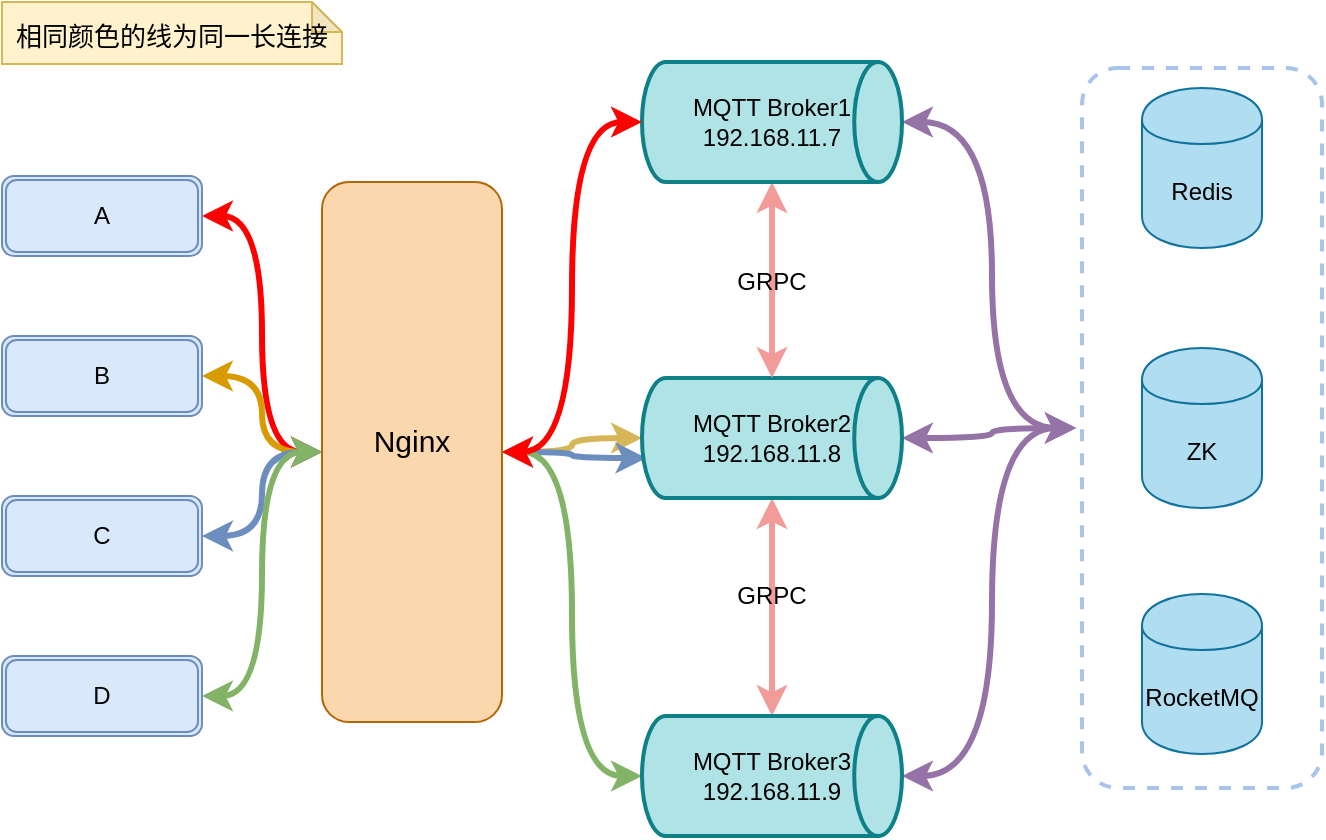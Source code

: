 <mxfile version="14.0.1" type="github">
  <diagram id="fMXEeIl25ErO5_EuICrG" name="Page-1">
    <mxGraphModel dx="896" dy="591" grid="1" gridSize="10" guides="1" tooltips="1" connect="1" arrows="1" fold="1" page="1" pageScale="1" pageWidth="827" pageHeight="1169" math="0" shadow="0">
      <root>
        <mxCell id="0" />
        <mxCell id="1" parent="0" />
        <mxCell id="faIGe6OjhzB8N2jT-lD4-1" value="" style="rounded=1;whiteSpace=wrap;html=1;strokeWidth=2;dashed=1;strokeColor=#A9C4EB;shadow=0;fillColor=none;perimeterSpacing=3;" vertex="1" parent="1">
          <mxGeometry x="550" y="143" width="120" height="360" as="geometry" />
        </mxCell>
        <mxCell id="faIGe6OjhzB8N2jT-lD4-2" value="RocketMQ" style="shape=cylinder;whiteSpace=wrap;html=1;boundedLbl=1;backgroundOutline=1;fillColor=#b1ddf0;strokeColor=#10739e;" vertex="1" parent="1">
          <mxGeometry x="580" y="406" width="60" height="80" as="geometry" />
        </mxCell>
        <mxCell id="faIGe6OjhzB8N2jT-lD4-3" style="edgeStyle=orthogonalEdgeStyle;rounded=0;orthogonalLoop=1;jettySize=auto;html=1;entryX=1;entryY=0.5;entryDx=0;entryDy=0;startArrow=classic;startFill=1;strokeColor=#d6b656;strokeWidth=3;fontSize=15;fillColor=#fff2cc;curved=1;comic=0;" edge="1" parent="1" source="faIGe6OjhzB8N2jT-lD4-7" target="faIGe6OjhzB8N2jT-lD4-23">
          <mxGeometry relative="1" as="geometry" />
        </mxCell>
        <mxCell id="faIGe6OjhzB8N2jT-lD4-4" style="edgeStyle=orthogonalEdgeStyle;rounded=0;orthogonalLoop=1;jettySize=auto;html=1;entryX=1;entryY=0.5;entryDx=0;entryDy=0;startArrow=classic;startFill=1;strokeColor=#6c8ebf;strokeWidth=3;fontSize=15;fillColor=#dae8fc;curved=1;exitX=0.017;exitY=0.667;exitDx=0;exitDy=0;exitPerimeter=0;comic=0;" edge="1" parent="1" source="faIGe6OjhzB8N2jT-lD4-7" target="faIGe6OjhzB8N2jT-lD4-23">
          <mxGeometry relative="1" as="geometry" />
        </mxCell>
        <mxCell id="faIGe6OjhzB8N2jT-lD4-5" style="edgeStyle=orthogonalEdgeStyle;curved=1;rounded=0;orthogonalLoop=1;jettySize=auto;html=1;startArrow=classic;startFill=1;strokeColor=#9673a6;strokeWidth=3;fontSize=15;fillColor=#e1d5e7;entryX=0;entryY=0.5;entryDx=0;entryDy=0;" edge="1" parent="1" source="faIGe6OjhzB8N2jT-lD4-7" target="faIGe6OjhzB8N2jT-lD4-1">
          <mxGeometry relative="1" as="geometry">
            <mxPoint x="507" y="280" as="targetPoint" />
          </mxGeometry>
        </mxCell>
        <mxCell id="faIGe6OjhzB8N2jT-lD4-6" style="edgeStyle=orthogonalEdgeStyle;curved=1;rounded=0;orthogonalLoop=1;jettySize=auto;html=1;startArrow=classic;startFill=1;strokeWidth=3;strokeColor=#F19C99;" edge="1" parent="1" source="faIGe6OjhzB8N2jT-lD4-7" target="faIGe6OjhzB8N2jT-lD4-13">
          <mxGeometry relative="1" as="geometry" />
        </mxCell>
        <mxCell id="faIGe6OjhzB8N2jT-lD4-7" value="MQTT Broker2&lt;br&gt;192.168.11.8" style="strokeWidth=2;html=1;shape=mxgraph.flowchart.direct_data;whiteSpace=wrap;fillColor=#b0e3e6;strokeColor=#0e8088;" vertex="1" parent="1">
          <mxGeometry x="330" y="298" width="130" height="60" as="geometry" />
        </mxCell>
        <mxCell id="faIGe6OjhzB8N2jT-lD4-8" style="edgeStyle=orthogonalEdgeStyle;curved=1;rounded=0;orthogonalLoop=1;jettySize=auto;html=1;startArrow=classic;startFill=1;strokeColor=#9673a6;strokeWidth=3;fontSize=15;fillColor=#e1d5e7;entryX=0;entryY=0.5;entryDx=0;entryDy=0;" edge="1" parent="1" source="faIGe6OjhzB8N2jT-lD4-10" target="faIGe6OjhzB8N2jT-lD4-1">
          <mxGeometry relative="1" as="geometry">
            <mxPoint x="490" y="240" as="targetPoint" />
          </mxGeometry>
        </mxCell>
        <mxCell id="faIGe6OjhzB8N2jT-lD4-9" style="edgeStyle=orthogonalEdgeStyle;curved=1;rounded=0;orthogonalLoop=1;jettySize=auto;html=1;entryX=0.5;entryY=0;entryDx=0;entryDy=0;entryPerimeter=0;startArrow=classic;startFill=1;strokeWidth=3;fillColor=#cdeb8b;strokeColor=#F19C99;" edge="1" parent="1" source="faIGe6OjhzB8N2jT-lD4-10" target="faIGe6OjhzB8N2jT-lD4-7">
          <mxGeometry relative="1" as="geometry" />
        </mxCell>
        <mxCell id="faIGe6OjhzB8N2jT-lD4-10" value="MQTT Broker1&lt;br&gt;192.168.11.7" style="strokeWidth=2;html=1;shape=mxgraph.flowchart.direct_data;whiteSpace=wrap;fillColor=#b0e3e6;strokeColor=#0e8088;" vertex="1" parent="1">
          <mxGeometry x="330" y="140" width="130" height="60" as="geometry" />
        </mxCell>
        <mxCell id="faIGe6OjhzB8N2jT-lD4-11" style="edgeStyle=orthogonalEdgeStyle;rounded=0;orthogonalLoop=1;jettySize=auto;html=1;startArrow=classic;startFill=1;strokeColor=#82b366;strokeWidth=3;fontSize=15;fillColor=#d5e8d4;curved=1;comic=0;" edge="1" parent="1" source="faIGe6OjhzB8N2jT-lD4-13" target="faIGe6OjhzB8N2jT-lD4-23">
          <mxGeometry relative="1" as="geometry" />
        </mxCell>
        <mxCell id="faIGe6OjhzB8N2jT-lD4-12" style="edgeStyle=orthogonalEdgeStyle;curved=1;rounded=0;orthogonalLoop=1;jettySize=auto;html=1;startArrow=classic;startFill=1;strokeColor=#9673a6;strokeWidth=3;fontSize=15;fillColor=#e1d5e7;" edge="1" parent="1" source="faIGe6OjhzB8N2jT-lD4-13" target="faIGe6OjhzB8N2jT-lD4-1">
          <mxGeometry relative="1" as="geometry">
            <mxPoint x="490" y="400" as="targetPoint" />
          </mxGeometry>
        </mxCell>
        <mxCell id="faIGe6OjhzB8N2jT-lD4-13" value="MQTT Broker3&lt;br&gt;192.168.11.9" style="strokeWidth=2;html=1;shape=mxgraph.flowchart.direct_data;whiteSpace=wrap;align=center;fillColor=#b0e3e6;strokeColor=#0e8088;" vertex="1" parent="1">
          <mxGeometry x="330" y="467" width="130" height="60" as="geometry" />
        </mxCell>
        <mxCell id="faIGe6OjhzB8N2jT-lD4-14" style="edgeStyle=orthogonalEdgeStyle;rounded=0;orthogonalLoop=1;jettySize=auto;html=1;entryX=0;entryY=0.5;entryDx=0;entryDy=0;startArrow=classic;startFill=1;strokeColor=#FF0000;strokeWidth=3;fontSize=15;curved=1;" edge="1" parent="1" source="faIGe6OjhzB8N2jT-lD4-15" target="faIGe6OjhzB8N2jT-lD4-23">
          <mxGeometry relative="1" as="geometry" />
        </mxCell>
        <mxCell id="faIGe6OjhzB8N2jT-lD4-15" value="A" style="shape=ext;double=1;rounded=1;whiteSpace=wrap;html=1;fillColor=#dae8fc;strokeColor=#6c8ebf;" vertex="1" parent="1">
          <mxGeometry x="10" y="197" width="100" height="40" as="geometry" />
        </mxCell>
        <mxCell id="faIGe6OjhzB8N2jT-lD4-16" style="edgeStyle=orthogonalEdgeStyle;rounded=0;orthogonalLoop=1;jettySize=auto;html=1;entryX=0;entryY=0.5;entryDx=0;entryDy=0;startArrow=classic;startFill=1;strokeColor=#d79b00;strokeWidth=3;fontSize=15;fillColor=#ffe6cc;curved=1;" edge="1" parent="1" source="faIGe6OjhzB8N2jT-lD4-17" target="faIGe6OjhzB8N2jT-lD4-23">
          <mxGeometry relative="1" as="geometry" />
        </mxCell>
        <mxCell id="faIGe6OjhzB8N2jT-lD4-17" value="B" style="shape=ext;double=1;rounded=1;whiteSpace=wrap;html=1;fillColor=#dae8fc;strokeColor=#6c8ebf;" vertex="1" parent="1">
          <mxGeometry x="10" y="277" width="100" height="40" as="geometry" />
        </mxCell>
        <mxCell id="faIGe6OjhzB8N2jT-lD4-18" style="edgeStyle=orthogonalEdgeStyle;rounded=0;orthogonalLoop=1;jettySize=auto;html=1;startArrow=classic;startFill=1;strokeColor=#6c8ebf;strokeWidth=3;fontSize=15;fillColor=#dae8fc;curved=1;entryX=0;entryY=0.5;entryDx=0;entryDy=0;" edge="1" parent="1" source="faIGe6OjhzB8N2jT-lD4-19" target="faIGe6OjhzB8N2jT-lD4-23">
          <mxGeometry relative="1" as="geometry">
            <mxPoint x="160" y="335" as="targetPoint" />
          </mxGeometry>
        </mxCell>
        <mxCell id="faIGe6OjhzB8N2jT-lD4-19" value="C" style="shape=ext;double=1;rounded=1;whiteSpace=wrap;html=1;fillColor=#dae8fc;strokeColor=#6c8ebf;" vertex="1" parent="1">
          <mxGeometry x="10" y="357" width="100" height="40" as="geometry" />
        </mxCell>
        <mxCell id="faIGe6OjhzB8N2jT-lD4-20" style="edgeStyle=orthogonalEdgeStyle;rounded=0;orthogonalLoop=1;jettySize=auto;html=1;startArrow=classic;startFill=1;strokeColor=#82b366;strokeWidth=3;fontSize=15;fillColor=#d5e8d4;curved=1;entryX=0;entryY=0.5;entryDx=0;entryDy=0;" edge="1" parent="1" source="faIGe6OjhzB8N2jT-lD4-21" target="faIGe6OjhzB8N2jT-lD4-23">
          <mxGeometry relative="1" as="geometry">
            <mxPoint x="160" y="350" as="targetPoint" />
          </mxGeometry>
        </mxCell>
        <mxCell id="faIGe6OjhzB8N2jT-lD4-21" value="D" style="shape=ext;double=1;rounded=1;whiteSpace=wrap;html=1;fillColor=#dae8fc;strokeColor=#6c8ebf;" vertex="1" parent="1">
          <mxGeometry x="10" y="437" width="100" height="40" as="geometry" />
        </mxCell>
        <mxCell id="faIGe6OjhzB8N2jT-lD4-22" style="edgeStyle=orthogonalEdgeStyle;rounded=0;orthogonalLoop=1;jettySize=auto;html=1;entryX=0;entryY=0.5;entryDx=0;entryDy=0;entryPerimeter=0;startArrow=classic;startFill=1;strokeWidth=3;strokeColor=#FF0000;curved=1;comic=0;" edge="1" parent="1" source="faIGe6OjhzB8N2jT-lD4-23" target="faIGe6OjhzB8N2jT-lD4-10">
          <mxGeometry relative="1" as="geometry">
            <mxPoint x="264" y="246" as="sourcePoint" />
          </mxGeometry>
        </mxCell>
        <mxCell id="faIGe6OjhzB8N2jT-lD4-23" value="" style="label;whiteSpace=wrap;html=1;align=center;verticalAlign=bottom;spacingLeft=0;spacingBottom=4;imageAlign=center;imageVerticalAlign=top;image=/img/clipart/Gear_128x128.png;fillColor=#fad7ac;strokeColor=#b46504;" vertex="1" parent="1">
          <mxGeometry x="170" y="200" width="90" height="270" as="geometry" />
        </mxCell>
        <mxCell id="faIGe6OjhzB8N2jT-lD4-24" value="Nginx" style="text;html=1;strokeColor=none;fillColor=none;align=center;verticalAlign=middle;whiteSpace=wrap;rounded=0;fontSize=15;horizontal=1;" vertex="1" parent="1">
          <mxGeometry x="195" y="277" width="40" height="103" as="geometry" />
        </mxCell>
        <mxCell id="faIGe6OjhzB8N2jT-lD4-25" value="&lt;font style=&quot;font-size: 13px&quot;&gt;相同颜色的线为同一长连接&lt;br&gt;&lt;/font&gt;" style="shape=note;whiteSpace=wrap;html=1;backgroundOutline=1;darkOpacity=0.05;fontSize=15;size=15;fillColor=#fff2cc;strokeColor=#d6b656;" vertex="1" parent="1">
          <mxGeometry x="10" y="110" width="170" height="31" as="geometry" />
        </mxCell>
        <mxCell id="faIGe6OjhzB8N2jT-lD4-26" value="GRPC" style="text;html=1;strokeColor=none;fillColor=none;align=center;verticalAlign=middle;whiteSpace=wrap;rounded=0;" vertex="1" parent="1">
          <mxGeometry x="375" y="397" width="40" height="20" as="geometry" />
        </mxCell>
        <mxCell id="faIGe6OjhzB8N2jT-lD4-27" value="GRPC" style="text;html=1;strokeColor=none;fillColor=none;align=center;verticalAlign=middle;whiteSpace=wrap;rounded=0;" vertex="1" parent="1">
          <mxGeometry x="375" y="240" width="40" height="20" as="geometry" />
        </mxCell>
        <mxCell id="faIGe6OjhzB8N2jT-lD4-28" value="Redis" style="shape=cylinder;whiteSpace=wrap;html=1;boundedLbl=1;backgroundOutline=1;fillColor=#b1ddf0;strokeColor=#10739e;" vertex="1" parent="1">
          <mxGeometry x="580" y="153" width="60" height="80" as="geometry" />
        </mxCell>
        <mxCell id="faIGe6OjhzB8N2jT-lD4-29" value="ZK" style="shape=cylinder;whiteSpace=wrap;html=1;boundedLbl=1;backgroundOutline=1;fillColor=#b1ddf0;strokeColor=#10739e;" vertex="1" parent="1">
          <mxGeometry x="580" y="283" width="60" height="80" as="geometry" />
        </mxCell>
      </root>
    </mxGraphModel>
  </diagram>
</mxfile>
